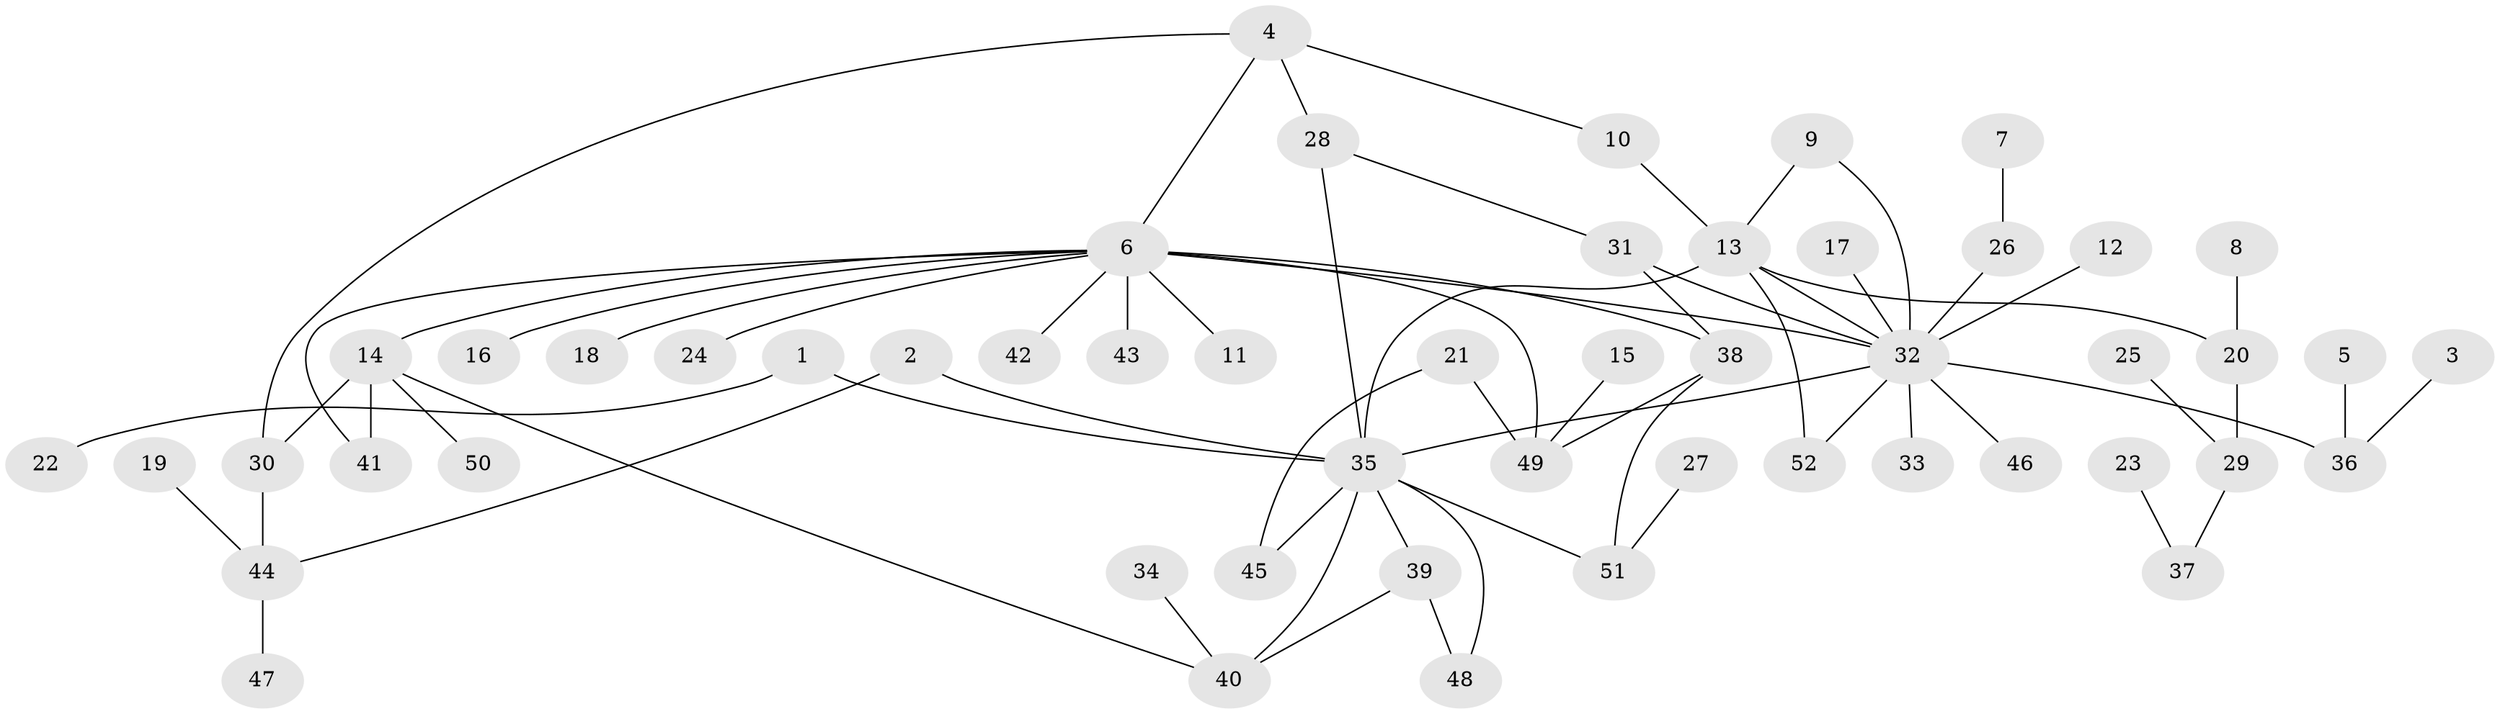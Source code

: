 // original degree distribution, {15: 0.023255813953488372, 7: 0.023255813953488372, 14: 0.011627906976744186, 2: 0.19767441860465115, 5: 0.06976744186046512, 4: 0.03488372093023256, 3: 0.10465116279069768, 1: 0.5232558139534884, 6: 0.011627906976744186}
// Generated by graph-tools (version 1.1) at 2025/36/03/04/25 23:36:51]
// undirected, 52 vertices, 67 edges
graph export_dot {
  node [color=gray90,style=filled];
  1;
  2;
  3;
  4;
  5;
  6;
  7;
  8;
  9;
  10;
  11;
  12;
  13;
  14;
  15;
  16;
  17;
  18;
  19;
  20;
  21;
  22;
  23;
  24;
  25;
  26;
  27;
  28;
  29;
  30;
  31;
  32;
  33;
  34;
  35;
  36;
  37;
  38;
  39;
  40;
  41;
  42;
  43;
  44;
  45;
  46;
  47;
  48;
  49;
  50;
  51;
  52;
  1 -- 22 [weight=1.0];
  1 -- 35 [weight=1.0];
  2 -- 35 [weight=1.0];
  2 -- 44 [weight=1.0];
  3 -- 36 [weight=1.0];
  4 -- 6 [weight=1.0];
  4 -- 10 [weight=1.0];
  4 -- 28 [weight=1.0];
  4 -- 30 [weight=1.0];
  5 -- 36 [weight=1.0];
  6 -- 11 [weight=1.0];
  6 -- 14 [weight=1.0];
  6 -- 16 [weight=1.0];
  6 -- 18 [weight=1.0];
  6 -- 24 [weight=1.0];
  6 -- 32 [weight=1.0];
  6 -- 38 [weight=2.0];
  6 -- 41 [weight=1.0];
  6 -- 42 [weight=1.0];
  6 -- 43 [weight=1.0];
  6 -- 49 [weight=1.0];
  7 -- 26 [weight=1.0];
  8 -- 20 [weight=1.0];
  9 -- 13 [weight=1.0];
  9 -- 32 [weight=1.0];
  10 -- 13 [weight=1.0];
  12 -- 32 [weight=1.0];
  13 -- 20 [weight=1.0];
  13 -- 32 [weight=1.0];
  13 -- 35 [weight=1.0];
  13 -- 52 [weight=1.0];
  14 -- 30 [weight=1.0];
  14 -- 40 [weight=1.0];
  14 -- 41 [weight=1.0];
  14 -- 50 [weight=1.0];
  15 -- 49 [weight=1.0];
  17 -- 32 [weight=1.0];
  19 -- 44 [weight=1.0];
  20 -- 29 [weight=1.0];
  21 -- 45 [weight=1.0];
  21 -- 49 [weight=1.0];
  23 -- 37 [weight=1.0];
  25 -- 29 [weight=1.0];
  26 -- 32 [weight=1.0];
  27 -- 51 [weight=1.0];
  28 -- 31 [weight=1.0];
  28 -- 35 [weight=1.0];
  29 -- 37 [weight=1.0];
  30 -- 44 [weight=1.0];
  31 -- 32 [weight=1.0];
  31 -- 38 [weight=1.0];
  32 -- 33 [weight=1.0];
  32 -- 35 [weight=1.0];
  32 -- 36 [weight=1.0];
  32 -- 46 [weight=1.0];
  32 -- 52 [weight=1.0];
  34 -- 40 [weight=1.0];
  35 -- 39 [weight=1.0];
  35 -- 40 [weight=1.0];
  35 -- 45 [weight=1.0];
  35 -- 48 [weight=1.0];
  35 -- 51 [weight=1.0];
  38 -- 49 [weight=1.0];
  38 -- 51 [weight=1.0];
  39 -- 40 [weight=1.0];
  39 -- 48 [weight=1.0];
  44 -- 47 [weight=1.0];
}
